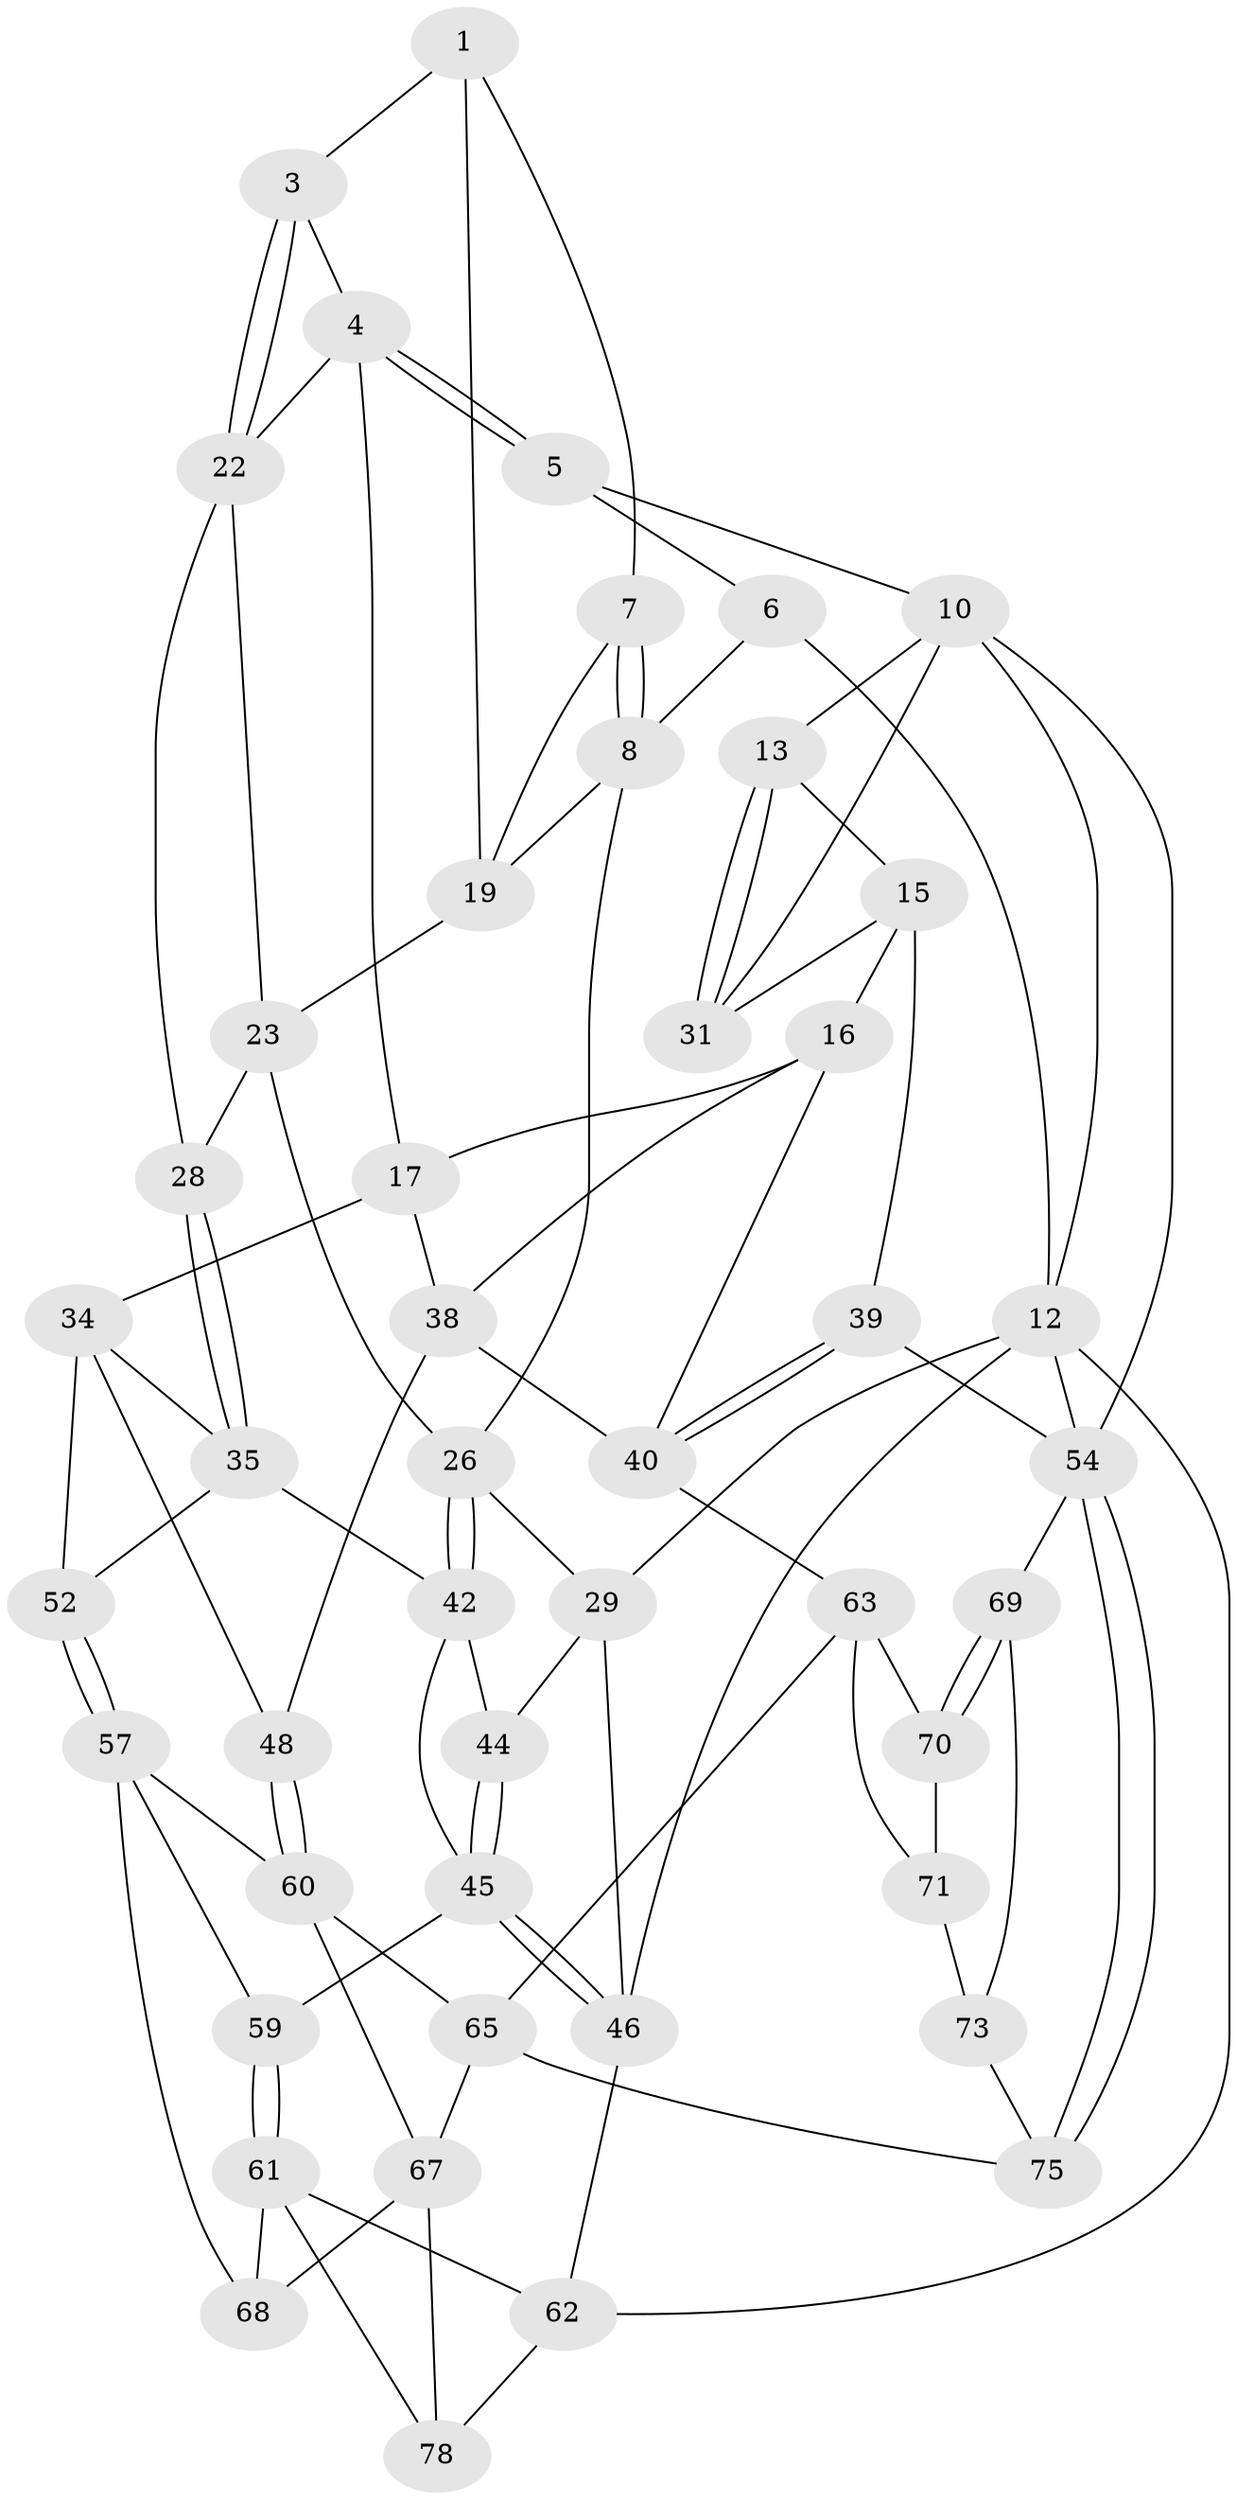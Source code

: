 // original degree distribution, {3: 0.025, 5: 0.55, 4: 0.225, 6: 0.2}
// Generated by graph-tools (version 1.1) at 2025/42/03/06/25 10:42:29]
// undirected, 47 vertices, 100 edges
graph export_dot {
graph [start="1"]
  node [color=gray90,style=filled];
  1 [pos="+0.381588954388728+0.003830433288064167",super="+2"];
  3 [pos="+0.46463815356637356+0.13781573506585915"];
  4 [pos="+0.6325189252438982+0",super="+18"];
  5 [pos="+0.6796860962173507+0"];
  6 [pos="+0.3727246693753016+0",super="+9"];
  7 [pos="+0.3103849073924395+0.08939844134961739"];
  8 [pos="+0.16946102906311192+0.1457892909317113",super="+21"];
  10 [pos="+0.8781368001206301+0",super="+11"];
  12 [pos="+0+0",super="+51"];
  13 [pos="+0.8716452000735414+0.19343263717165582",super="+14"];
  15 [pos="+0.8208294182583381+0.2679931374384599",super="+36"];
  16 [pos="+0.8100168072788716+0.27623489796551415",super="+37"];
  17 [pos="+0.7785807876998769+0.27865834735155254",super="+33"];
  19 [pos="+0.3935640195609854+0.1194500721708937",super="+20"];
  22 [pos="+0.46410289241910896+0.15501019753540837",super="+24"];
  23 [pos="+0.35955228340873063+0.2326942946323114",super="+25"];
  26 [pos="+0.30150650915668664+0.38557144526650144",super="+27"];
  28 [pos="+0.5142009722455367+0.3534830790085222"];
  29 [pos="+0.0873716689593297+0.3856599440597194",super="+30"];
  31 [pos="+1+0.12003758538004845",super="+32"];
  34 [pos="+0.6214658845514746+0.49210007201134437",super="+49"];
  35 [pos="+0.5242453233709385+0.3908019910094579",super="+41"];
  38 [pos="+0.818365017066959+0.5041746114395069",super="+47"];
  39 [pos="+1+0.604237787630055"];
  40 [pos="+0.954030951674785+0.5162225646527558",super="+53"];
  42 [pos="+0.29825139799390865+0.5004616503297693",super="+43"];
  44 [pos="+0.09000672021937357+0.40073369162045347"];
  45 [pos="+0.02299188479583336+0.5686102795807624",super="+56"];
  46 [pos="+0+0.5943895577009899",super="+50"];
  48 [pos="+0.6550042695719565+0.6408713573255005"];
  52 [pos="+0.38052335889505406+0.5726994781120036"];
  54 [pos="+1+1",super="+55"];
  57 [pos="+0.38675725355413115+0.5975569863847362",super="+58"];
  59 [pos="+0.16294638820391694+0.7395557453482071"];
  60 [pos="+0.5864304033489336+0.6760270882173646",super="+66"];
  61 [pos="+0.07710928635724988+0.8142476093518678",super="+76"];
  62 [pos="+0+0.8141577372989154",super="+80"];
  63 [pos="+0.723032538340295+0.6938991342075628",super="+64"];
  65 [pos="+0.5537837335534302+0.8715509588104714",super="+79"];
  67 [pos="+0.3303832456694703+0.7917907504780979",super="+77"];
  68 [pos="+0.3154354603600046+0.7781422539177679"];
  69 [pos="+0.8985656085942831+0.7634470286174461"];
  70 [pos="+0.7641550072175887+0.7156988798136427"];
  71 [pos="+0.7535550227171457+0.85025839697572",super="+72"];
  73 [pos="+0.8459040987555383+0.8480632841678272",super="+74"];
  75 [pos="+0.7555685927698758+1"];
  78 [pos="+0.17422943833224133+1"];
  1 -- 7;
  1 -- 3;
  1 -- 19;
  3 -- 4;
  3 -- 22;
  3 -- 22;
  4 -- 5;
  4 -- 5;
  4 -- 17;
  4 -- 22;
  5 -- 6;
  5 -- 10;
  6 -- 8;
  6 -- 12;
  7 -- 8;
  7 -- 8;
  7 -- 19;
  8 -- 19;
  8 -- 26;
  10 -- 13;
  10 -- 12;
  10 -- 54;
  10 -- 31;
  12 -- 54;
  12 -- 62;
  12 -- 29;
  12 -- 46;
  13 -- 31 [weight=2];
  13 -- 31;
  13 -- 15;
  15 -- 16;
  15 -- 31;
  15 -- 39;
  16 -- 17;
  16 -- 40;
  16 -- 38;
  17 -- 34;
  17 -- 38;
  19 -- 23;
  22 -- 23;
  22 -- 28;
  23 -- 26;
  23 -- 28;
  26 -- 42;
  26 -- 42;
  26 -- 29;
  28 -- 35;
  28 -- 35;
  29 -- 44;
  29 -- 46;
  34 -- 35;
  34 -- 48;
  34 -- 52;
  35 -- 42;
  35 -- 52;
  38 -- 40;
  38 -- 48;
  39 -- 40;
  39 -- 40;
  39 -- 54;
  40 -- 63;
  42 -- 44;
  42 -- 45;
  44 -- 45;
  44 -- 45;
  45 -- 46;
  45 -- 46;
  45 -- 59;
  46 -- 62;
  48 -- 60;
  48 -- 60;
  52 -- 57;
  52 -- 57;
  54 -- 75;
  54 -- 75;
  54 -- 69;
  57 -- 60;
  57 -- 59;
  57 -- 68;
  59 -- 61;
  59 -- 61;
  60 -- 65;
  60 -- 67;
  61 -- 62;
  61 -- 68;
  61 -- 78;
  62 -- 78;
  63 -- 70;
  63 -- 65;
  63 -- 71;
  65 -- 75;
  65 -- 67;
  67 -- 68;
  67 -- 78;
  69 -- 70;
  69 -- 70;
  69 -- 73;
  70 -- 71;
  71 -- 73 [weight=2];
  73 -- 75;
}
